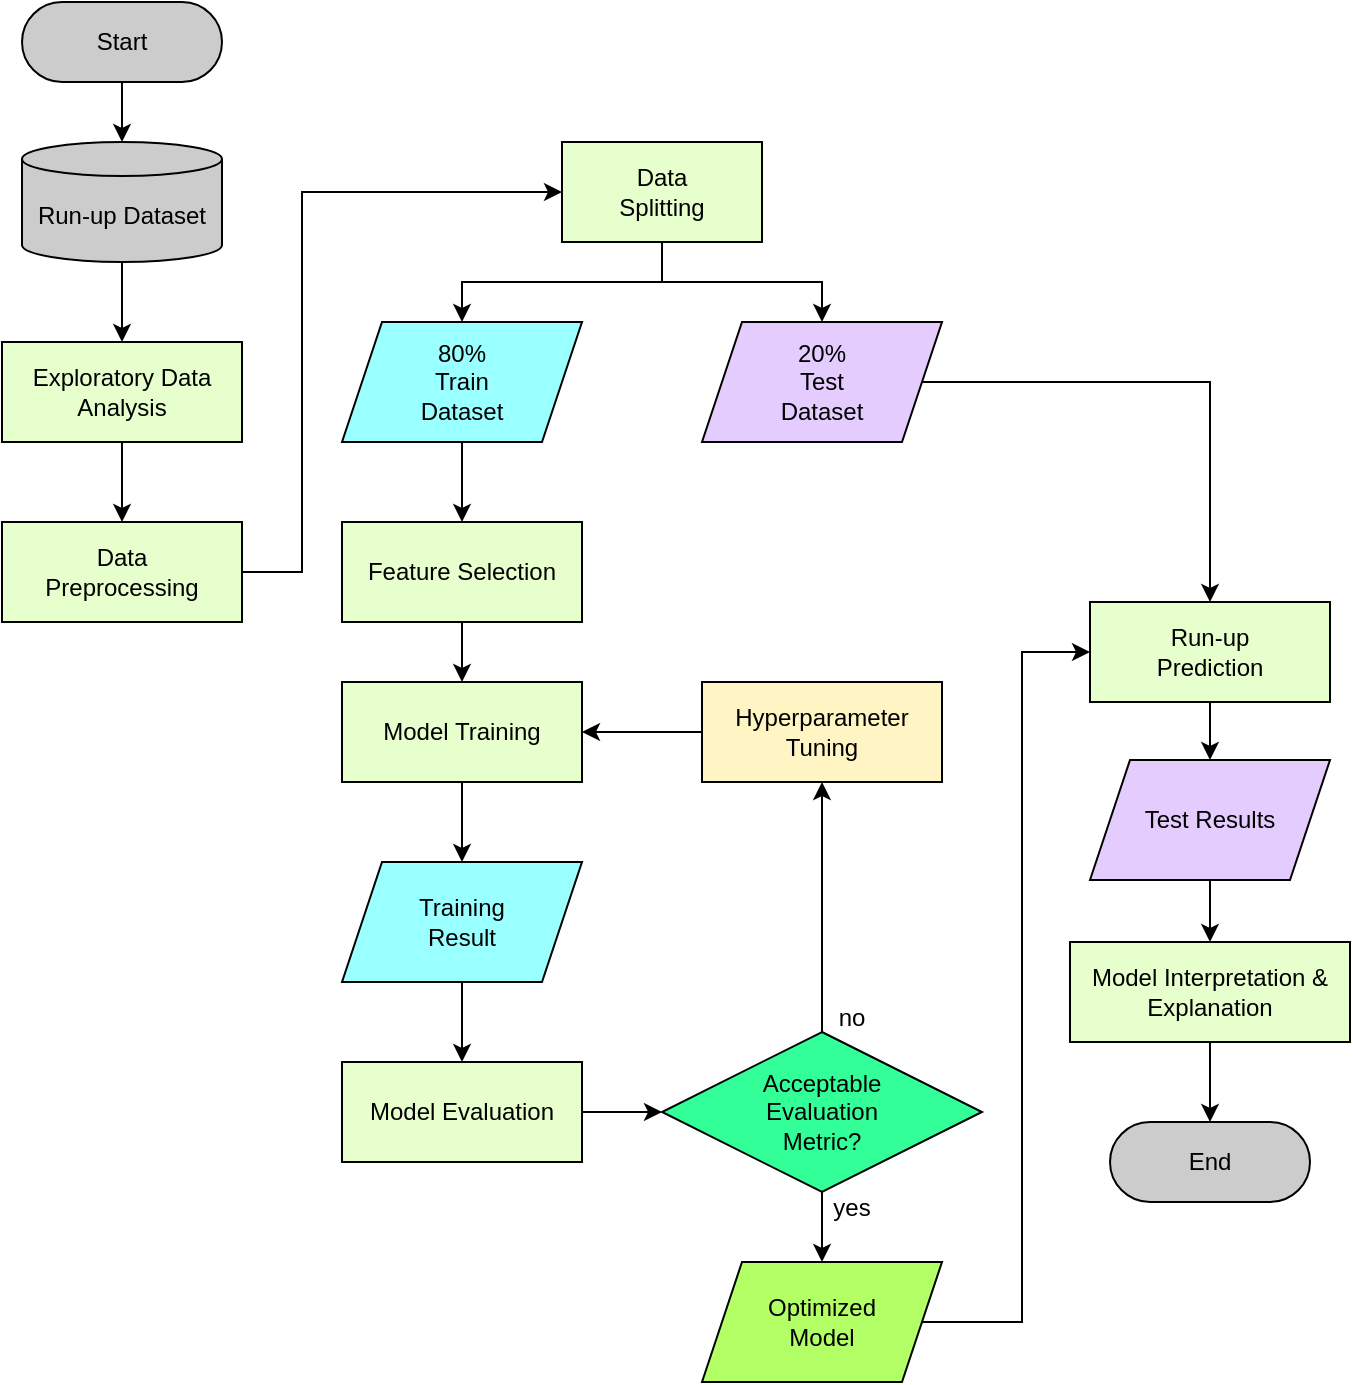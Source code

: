 <mxfile version="27.1.6">
  <diagram name="Page-1" id="ho8zhpfA6fdZ6h1gVpNp">
    <mxGraphModel grid="1" page="1" gridSize="10" guides="1" tooltips="1" connect="1" arrows="1" fold="1" pageScale="1" pageWidth="850" pageHeight="1100" math="0" shadow="0">
      <root>
        <mxCell id="0" />
        <mxCell id="1" parent="0" />
        <mxCell id="OtrYedsyExsqwe7RUNWg-1" value="Start" style="rounded=1;whiteSpace=wrap;html=1;arcSize=50;fillColor=#CCCCCC;" vertex="1" parent="1">
          <mxGeometry x="100" y="80" width="100" height="40" as="geometry" />
        </mxCell>
        <mxCell id="OtrYedsyExsqwe7RUNWg-19" style="edgeStyle=orthogonalEdgeStyle;rounded=0;orthogonalLoop=1;jettySize=auto;html=1;exitX=0.5;exitY=1;exitDx=0;exitDy=0;exitPerimeter=0;entryX=0.5;entryY=0;entryDx=0;entryDy=0;" edge="1" parent="1" source="OtrYedsyExsqwe7RUNWg-2" target="OtrYedsyExsqwe7RUNWg-3">
          <mxGeometry relative="1" as="geometry" />
        </mxCell>
        <mxCell id="OtrYedsyExsqwe7RUNWg-2" value="Run-up Dataset" style="shape=cylinder3;whiteSpace=wrap;html=1;boundedLbl=1;backgroundOutline=1;size=8.486;fillColor=#CCCCCC;" vertex="1" parent="1">
          <mxGeometry x="100" y="150" width="100" height="60" as="geometry" />
        </mxCell>
        <mxCell id="OtrYedsyExsqwe7RUNWg-20" value="" style="edgeStyle=orthogonalEdgeStyle;rounded=0;orthogonalLoop=1;jettySize=auto;html=1;" edge="1" parent="1" source="OtrYedsyExsqwe7RUNWg-3" target="OtrYedsyExsqwe7RUNWg-4">
          <mxGeometry relative="1" as="geometry" />
        </mxCell>
        <mxCell id="OtrYedsyExsqwe7RUNWg-3" value="Exploratory Data Analysis" style="rounded=0;whiteSpace=wrap;html=1;fillColor=#E6FFCC;" vertex="1" parent="1">
          <mxGeometry x="90" y="250" width="120" height="50" as="geometry" />
        </mxCell>
        <mxCell id="OtrYedsyExsqwe7RUNWg-21" style="edgeStyle=orthogonalEdgeStyle;rounded=0;orthogonalLoop=1;jettySize=auto;html=1;exitX=1;exitY=0.5;exitDx=0;exitDy=0;entryX=0;entryY=0.5;entryDx=0;entryDy=0;" edge="1" parent="1" source="OtrYedsyExsqwe7RUNWg-4" target="OtrYedsyExsqwe7RUNWg-5">
          <mxGeometry relative="1" as="geometry">
            <Array as="points">
              <mxPoint x="240" y="365" />
              <mxPoint x="240" y="175" />
            </Array>
          </mxGeometry>
        </mxCell>
        <mxCell id="OtrYedsyExsqwe7RUNWg-4" value="Data&lt;div&gt;Preprocessing&lt;/div&gt;" style="rounded=0;whiteSpace=wrap;html=1;fillColor=#E6FFCC;" vertex="1" parent="1">
          <mxGeometry x="90" y="340" width="120" height="50" as="geometry" />
        </mxCell>
        <mxCell id="OtrYedsyExsqwe7RUNWg-22" style="edgeStyle=orthogonalEdgeStyle;rounded=0;orthogonalLoop=1;jettySize=auto;html=1;exitX=0.5;exitY=1;exitDx=0;exitDy=0;entryX=0.5;entryY=0;entryDx=0;entryDy=0;" edge="1" parent="1" source="OtrYedsyExsqwe7RUNWg-5" target="OtrYedsyExsqwe7RUNWg-6">
          <mxGeometry relative="1" as="geometry" />
        </mxCell>
        <mxCell id="OtrYedsyExsqwe7RUNWg-23" style="edgeStyle=orthogonalEdgeStyle;rounded=0;orthogonalLoop=1;jettySize=auto;html=1;exitX=0.5;exitY=1;exitDx=0;exitDy=0;entryX=0.5;entryY=0;entryDx=0;entryDy=0;" edge="1" parent="1" source="OtrYedsyExsqwe7RUNWg-5" target="OtrYedsyExsqwe7RUNWg-7">
          <mxGeometry relative="1" as="geometry" />
        </mxCell>
        <mxCell id="OtrYedsyExsqwe7RUNWg-5" value="Data&lt;div&gt;Splitting&lt;/div&gt;" style="rounded=0;whiteSpace=wrap;html=1;fillColor=#E6FFCC;" vertex="1" parent="1">
          <mxGeometry x="370" y="150" width="100" height="50" as="geometry" />
        </mxCell>
        <mxCell id="On80SmWGBOxi7i_tS1B7-2" value="" style="edgeStyle=orthogonalEdgeStyle;rounded=0;orthogonalLoop=1;jettySize=auto;html=1;" edge="1" parent="1" source="OtrYedsyExsqwe7RUNWg-6" target="On80SmWGBOxi7i_tS1B7-1">
          <mxGeometry relative="1" as="geometry" />
        </mxCell>
        <mxCell id="OtrYedsyExsqwe7RUNWg-6" value="80%&lt;div&gt;Train&lt;/div&gt;&lt;div&gt;Dataset&lt;/div&gt;" style="shape=parallelogram;perimeter=parallelogramPerimeter;whiteSpace=wrap;html=1;fixedSize=1;fillColor=#99FFFF;" vertex="1" parent="1">
          <mxGeometry x="260" y="240" width="120" height="60" as="geometry" />
        </mxCell>
        <mxCell id="OtrYedsyExsqwe7RUNWg-33" style="edgeStyle=orthogonalEdgeStyle;rounded=0;orthogonalLoop=1;jettySize=auto;html=1;exitX=1;exitY=0.5;exitDx=0;exitDy=0;entryX=0.5;entryY=0;entryDx=0;entryDy=0;" edge="1" parent="1" source="OtrYedsyExsqwe7RUNWg-7" target="OtrYedsyExsqwe7RUNWg-15">
          <mxGeometry relative="1" as="geometry" />
        </mxCell>
        <mxCell id="OtrYedsyExsqwe7RUNWg-7" value="20%&lt;div&gt;Test&lt;/div&gt;&lt;div&gt;Dataset&lt;/div&gt;" style="shape=parallelogram;perimeter=parallelogramPerimeter;whiteSpace=wrap;html=1;fixedSize=1;fillColor=#E5CCFF;" vertex="1" parent="1">
          <mxGeometry x="440" y="240" width="120" height="60" as="geometry" />
        </mxCell>
        <mxCell id="On80SmWGBOxi7i_tS1B7-4" value="" style="edgeStyle=orthogonalEdgeStyle;rounded=0;orthogonalLoop=1;jettySize=auto;html=1;" edge="1" parent="1" source="OtrYedsyExsqwe7RUNWg-8" target="OtrYedsyExsqwe7RUNWg-9">
          <mxGeometry relative="1" as="geometry" />
        </mxCell>
        <mxCell id="OtrYedsyExsqwe7RUNWg-8" value="Model Training" style="rounded=0;whiteSpace=wrap;html=1;fillColor=#E6FFCC;" vertex="1" parent="1">
          <mxGeometry x="260" y="420" width="120" height="50" as="geometry" />
        </mxCell>
        <mxCell id="OtrYedsyExsqwe7RUNWg-26" value="" style="edgeStyle=orthogonalEdgeStyle;rounded=0;orthogonalLoop=1;jettySize=auto;html=1;" edge="1" parent="1" source="OtrYedsyExsqwe7RUNWg-9" target="OtrYedsyExsqwe7RUNWg-10">
          <mxGeometry relative="1" as="geometry" />
        </mxCell>
        <mxCell id="OtrYedsyExsqwe7RUNWg-9" value="Training&lt;div&gt;Result&lt;/div&gt;" style="shape=parallelogram;perimeter=parallelogramPerimeter;whiteSpace=wrap;html=1;fixedSize=1;fillColor=#99FFFF;" vertex="1" parent="1">
          <mxGeometry x="260" y="510" width="120" height="60" as="geometry" />
        </mxCell>
        <mxCell id="OtrYedsyExsqwe7RUNWg-27" value="" style="edgeStyle=orthogonalEdgeStyle;rounded=0;orthogonalLoop=1;jettySize=auto;html=1;" edge="1" parent="1" source="OtrYedsyExsqwe7RUNWg-10" target="OtrYedsyExsqwe7RUNWg-11">
          <mxGeometry relative="1" as="geometry" />
        </mxCell>
        <mxCell id="OtrYedsyExsqwe7RUNWg-10" value="Model Evaluation" style="rounded=0;whiteSpace=wrap;html=1;fillColor=#E6FFCC;" vertex="1" parent="1">
          <mxGeometry x="260" y="610" width="120" height="50" as="geometry" />
        </mxCell>
        <mxCell id="OtrYedsyExsqwe7RUNWg-31" value="" style="edgeStyle=orthogonalEdgeStyle;rounded=0;orthogonalLoop=1;jettySize=auto;html=1;" edge="1" parent="1" source="OtrYedsyExsqwe7RUNWg-11" target="OtrYedsyExsqwe7RUNWg-14">
          <mxGeometry relative="1" as="geometry" />
        </mxCell>
        <mxCell id="On80SmWGBOxi7i_tS1B7-6" style="edgeStyle=orthogonalEdgeStyle;rounded=0;orthogonalLoop=1;jettySize=auto;html=1;entryX=0.5;entryY=1;entryDx=0;entryDy=0;" edge="1" parent="1" source="OtrYedsyExsqwe7RUNWg-11" target="OtrYedsyExsqwe7RUNWg-13">
          <mxGeometry relative="1" as="geometry" />
        </mxCell>
        <mxCell id="OtrYedsyExsqwe7RUNWg-11" value="Acceptable&lt;div&gt;Evaluation&lt;/div&gt;&lt;div&gt;Metric?&lt;/div&gt;" style="rhombus;whiteSpace=wrap;html=1;fillColor=#33FF99;" vertex="1" parent="1">
          <mxGeometry x="420" y="595" width="160" height="80" as="geometry" />
        </mxCell>
        <mxCell id="OtrYedsyExsqwe7RUNWg-30" value="" style="edgeStyle=orthogonalEdgeStyle;rounded=0;orthogonalLoop=1;jettySize=auto;html=1;" edge="1" parent="1" source="OtrYedsyExsqwe7RUNWg-13" target="OtrYedsyExsqwe7RUNWg-8">
          <mxGeometry relative="1" as="geometry" />
        </mxCell>
        <mxCell id="OtrYedsyExsqwe7RUNWg-13" value="Hyperparameter&lt;div&gt;Tuning&lt;/div&gt;" style="rounded=0;whiteSpace=wrap;html=1;fillColor=#FFF4C3;" vertex="1" parent="1">
          <mxGeometry x="440" y="420" width="120" height="50" as="geometry" />
        </mxCell>
        <mxCell id="OtrYedsyExsqwe7RUNWg-32" style="edgeStyle=orthogonalEdgeStyle;rounded=0;orthogonalLoop=1;jettySize=auto;html=1;exitX=1;exitY=0.5;exitDx=0;exitDy=0;entryX=0;entryY=0.5;entryDx=0;entryDy=0;" edge="1" parent="1" source="OtrYedsyExsqwe7RUNWg-14" target="OtrYedsyExsqwe7RUNWg-15">
          <mxGeometry relative="1" as="geometry">
            <Array as="points">
              <mxPoint x="600" y="740" />
              <mxPoint x="600" y="405" />
            </Array>
          </mxGeometry>
        </mxCell>
        <mxCell id="OtrYedsyExsqwe7RUNWg-14" value="Optimized&lt;div&gt;Model&lt;/div&gt;" style="shape=parallelogram;perimeter=parallelogramPerimeter;whiteSpace=wrap;html=1;fixedSize=1;fillColor=#B3FF66;" vertex="1" parent="1">
          <mxGeometry x="440" y="710" width="120" height="60" as="geometry" />
        </mxCell>
        <mxCell id="OtrYedsyExsqwe7RUNWg-34" value="" style="edgeStyle=orthogonalEdgeStyle;rounded=0;orthogonalLoop=1;jettySize=auto;html=1;" edge="1" parent="1" source="OtrYedsyExsqwe7RUNWg-15" target="OtrYedsyExsqwe7RUNWg-16">
          <mxGeometry relative="1" as="geometry" />
        </mxCell>
        <mxCell id="OtrYedsyExsqwe7RUNWg-15" value="Run-up&lt;div&gt;Prediction&lt;/div&gt;" style="rounded=0;whiteSpace=wrap;html=1;fillColor=#E6FFCC;" vertex="1" parent="1">
          <mxGeometry x="634" y="380" width="120" height="50" as="geometry" />
        </mxCell>
        <mxCell id="OtrYedsyExsqwe7RUNWg-39" value="" style="edgeStyle=orthogonalEdgeStyle;rounded=0;orthogonalLoop=1;jettySize=auto;html=1;" edge="1" parent="1" source="OtrYedsyExsqwe7RUNWg-16" target="OtrYedsyExsqwe7RUNWg-38">
          <mxGeometry relative="1" as="geometry" />
        </mxCell>
        <mxCell id="OtrYedsyExsqwe7RUNWg-16" value="Test Results" style="shape=parallelogram;perimeter=parallelogramPerimeter;whiteSpace=wrap;html=1;fixedSize=1;fillColor=#E5CCFF;" vertex="1" parent="1">
          <mxGeometry x="634" y="459" width="120" height="60" as="geometry" />
        </mxCell>
        <mxCell id="OtrYedsyExsqwe7RUNWg-17" value="End" style="rounded=1;whiteSpace=wrap;html=1;arcSize=50;fillColor=#CCCCCC;" vertex="1" parent="1">
          <mxGeometry x="644" y="640" width="100" height="40" as="geometry" />
        </mxCell>
        <mxCell id="OtrYedsyExsqwe7RUNWg-18" style="edgeStyle=orthogonalEdgeStyle;rounded=0;orthogonalLoop=1;jettySize=auto;html=1;exitX=0.5;exitY=1;exitDx=0;exitDy=0;entryX=0.5;entryY=0;entryDx=0;entryDy=0;entryPerimeter=0;" edge="1" parent="1" source="OtrYedsyExsqwe7RUNWg-1" target="OtrYedsyExsqwe7RUNWg-2">
          <mxGeometry relative="1" as="geometry" />
        </mxCell>
        <mxCell id="OtrYedsyExsqwe7RUNWg-36" value="no" style="text;html=1;align=center;verticalAlign=middle;whiteSpace=wrap;rounded=0;" vertex="1" parent="1">
          <mxGeometry x="505" y="580" width="20" height="15" as="geometry" />
        </mxCell>
        <mxCell id="OtrYedsyExsqwe7RUNWg-37" value="yes" style="text;html=1;align=center;verticalAlign=middle;whiteSpace=wrap;rounded=0;" vertex="1" parent="1">
          <mxGeometry x="500" y="675" width="30" height="15" as="geometry" />
        </mxCell>
        <mxCell id="OtrYedsyExsqwe7RUNWg-40" value="" style="edgeStyle=orthogonalEdgeStyle;rounded=0;orthogonalLoop=1;jettySize=auto;html=1;" edge="1" parent="1" source="OtrYedsyExsqwe7RUNWg-38" target="OtrYedsyExsqwe7RUNWg-17">
          <mxGeometry relative="1" as="geometry" />
        </mxCell>
        <mxCell id="OtrYedsyExsqwe7RUNWg-38" value="Model Interpretation &amp;amp; Explanation" style="rounded=0;whiteSpace=wrap;html=1;fillColor=#E6FFCC;" vertex="1" parent="1">
          <mxGeometry x="624" y="550" width="140" height="50" as="geometry" />
        </mxCell>
        <mxCell id="On80SmWGBOxi7i_tS1B7-3" value="" style="edgeStyle=orthogonalEdgeStyle;rounded=0;orthogonalLoop=1;jettySize=auto;html=1;" edge="1" parent="1" source="On80SmWGBOxi7i_tS1B7-1" target="OtrYedsyExsqwe7RUNWg-8">
          <mxGeometry relative="1" as="geometry" />
        </mxCell>
        <mxCell id="On80SmWGBOxi7i_tS1B7-1" value="Feature Selection" style="rounded=0;whiteSpace=wrap;html=1;fillColor=#E6FFCC;" vertex="1" parent="1">
          <mxGeometry x="260" y="340" width="120" height="50" as="geometry" />
        </mxCell>
      </root>
    </mxGraphModel>
  </diagram>
</mxfile>
